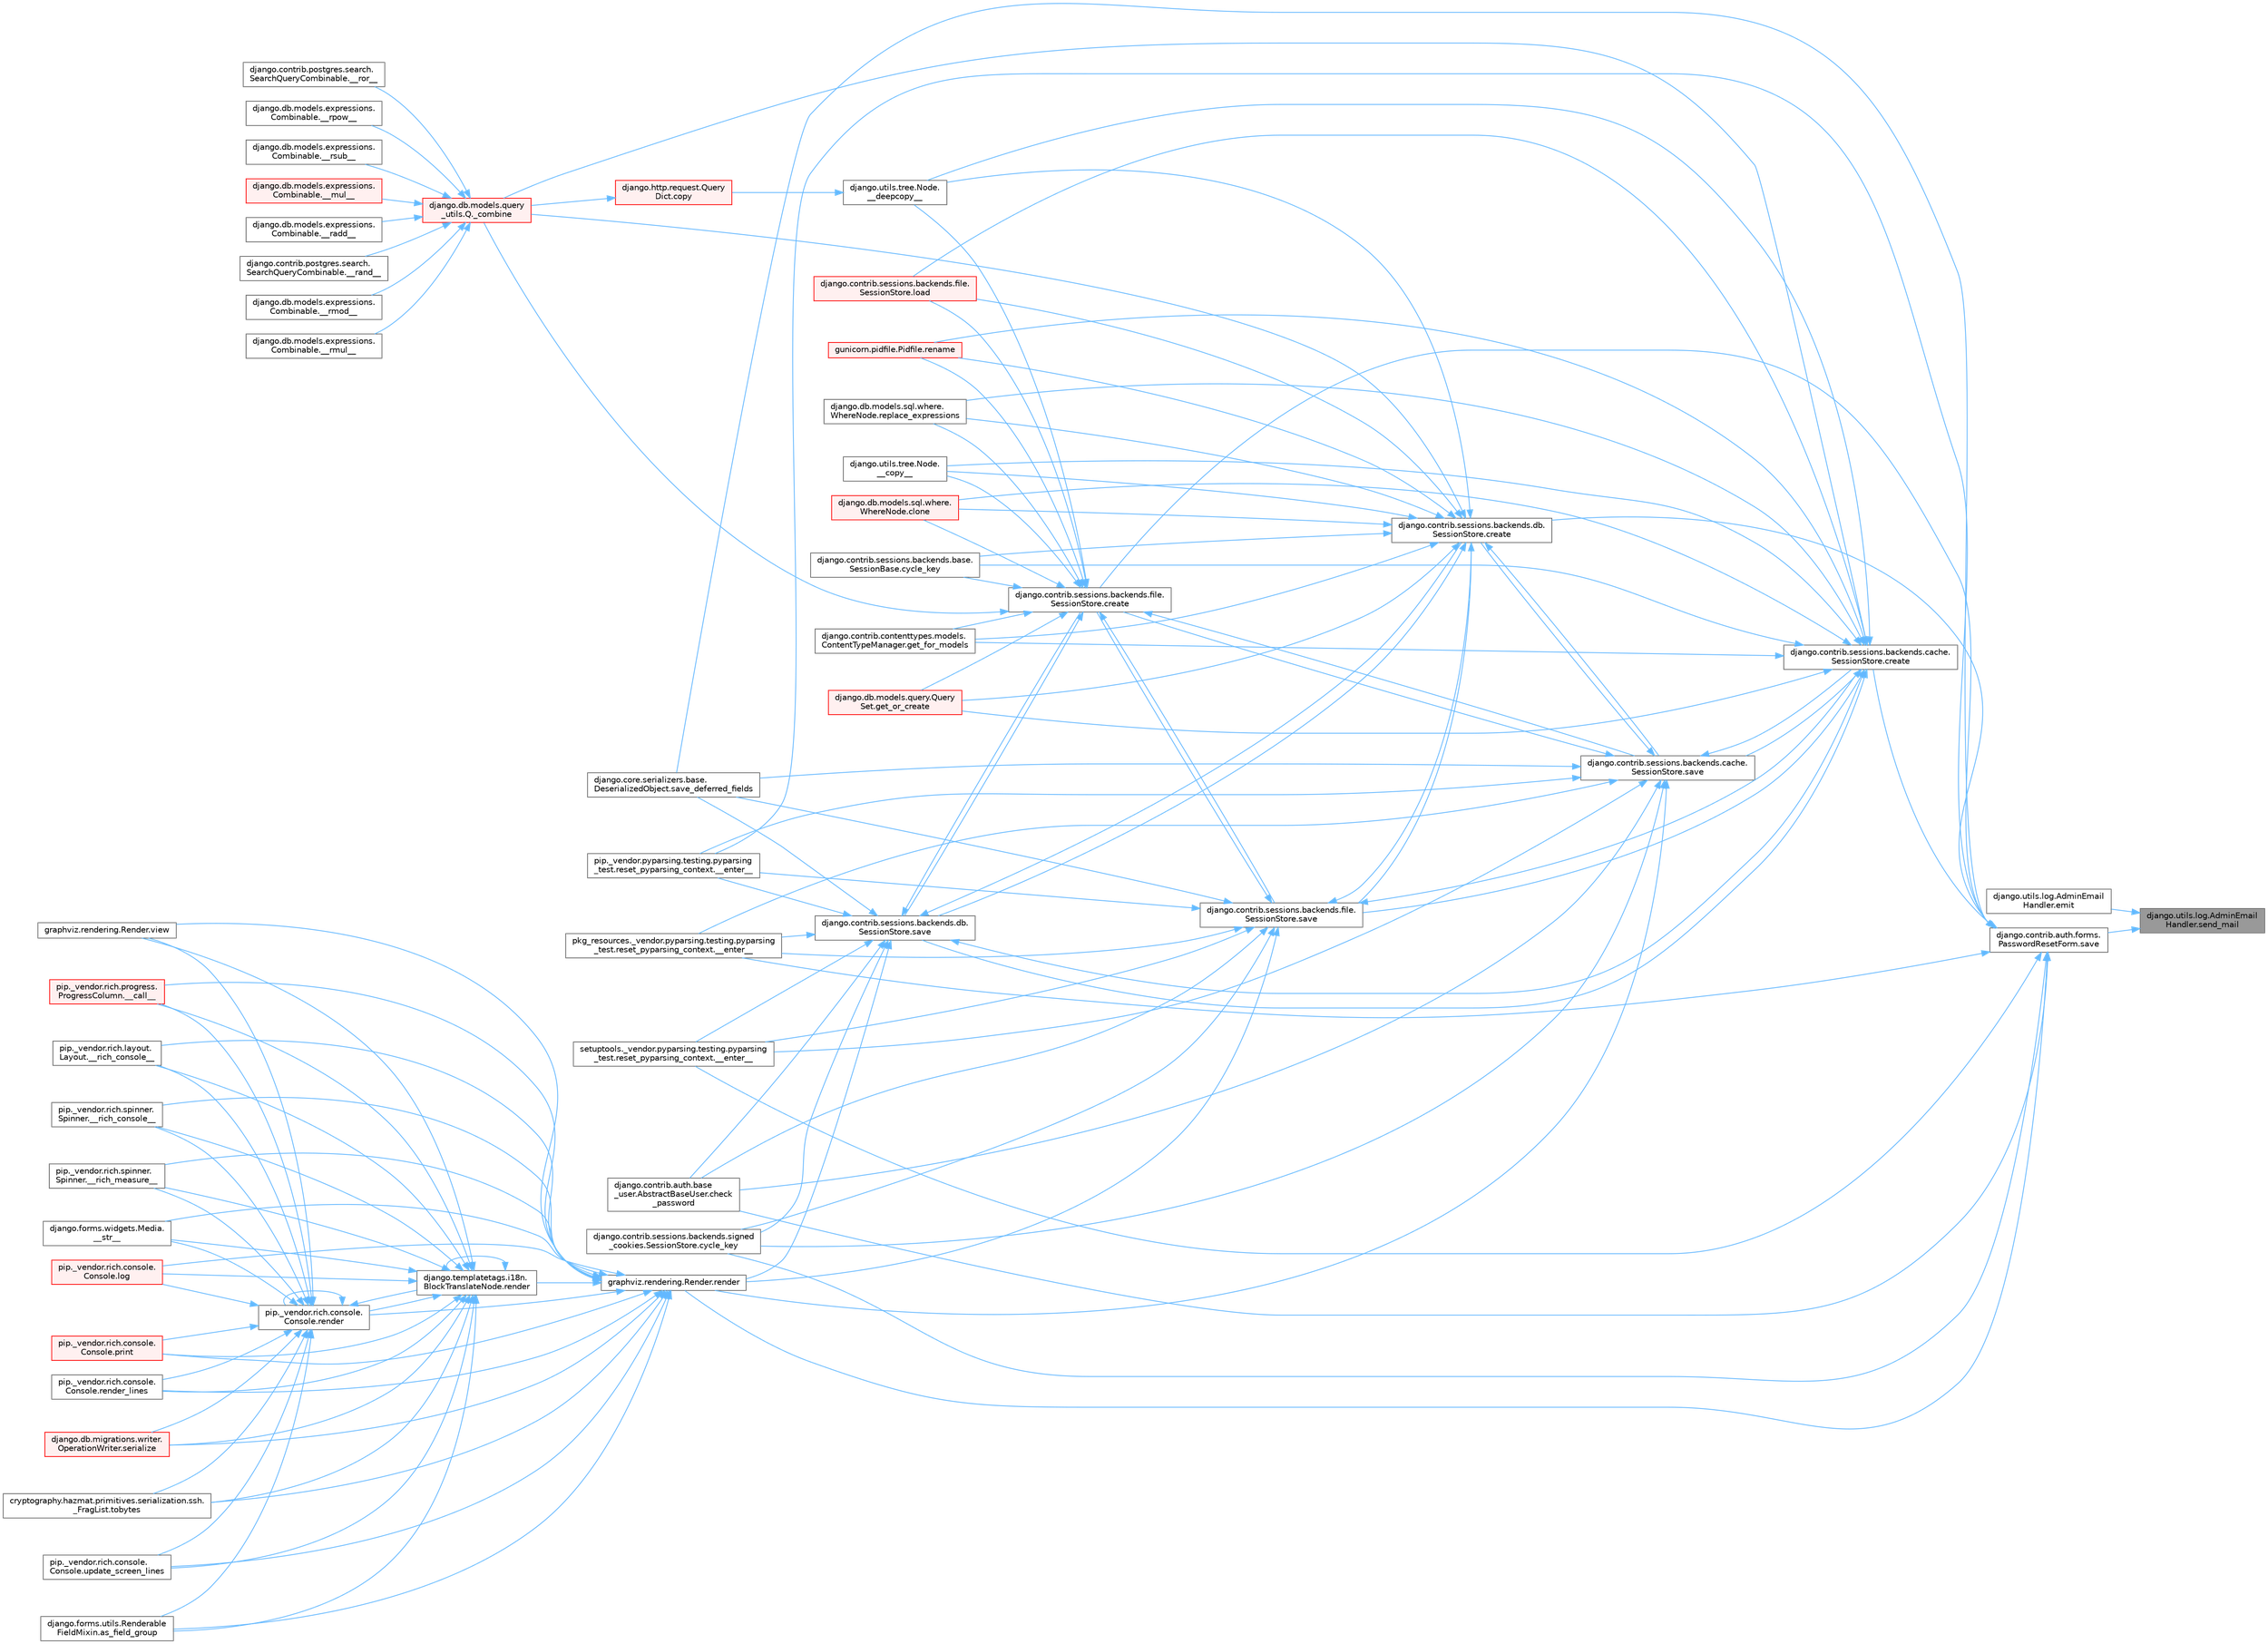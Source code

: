digraph "django.utils.log.AdminEmailHandler.send_mail"
{
 // LATEX_PDF_SIZE
  bgcolor="transparent";
  edge [fontname=Helvetica,fontsize=10,labelfontname=Helvetica,labelfontsize=10];
  node [fontname=Helvetica,fontsize=10,shape=box,height=0.2,width=0.4];
  rankdir="RL";
  Node1 [id="Node000001",label="django.utils.log.AdminEmail\lHandler.send_mail",height=0.2,width=0.4,color="gray40", fillcolor="grey60", style="filled", fontcolor="black",tooltip=" "];
  Node1 -> Node2 [id="edge1_Node000001_Node000002",dir="back",color="steelblue1",style="solid",tooltip=" "];
  Node2 [id="Node000002",label="django.utils.log.AdminEmail\lHandler.emit",height=0.2,width=0.4,color="grey40", fillcolor="white", style="filled",URL="$classdjango_1_1utils_1_1log_1_1_admin_email_handler.html#a11349fead71eaec84d4aff34a8deb666",tooltip=" "];
  Node1 -> Node3 [id="edge2_Node000001_Node000003",dir="back",color="steelblue1",style="solid",tooltip=" "];
  Node3 [id="Node000003",label="django.contrib.auth.forms.\lPasswordResetForm.save",height=0.2,width=0.4,color="grey40", fillcolor="white", style="filled",URL="$classdjango_1_1contrib_1_1auth_1_1forms_1_1_password_reset_form.html#a08fea86409996b9e4ceb5515c94c15be",tooltip=" "];
  Node3 -> Node4 [id="edge3_Node000003_Node000004",dir="back",color="steelblue1",style="solid",tooltip=" "];
  Node4 [id="Node000004",label="pip._vendor.pyparsing.testing.pyparsing\l_test.reset_pyparsing_context.__enter__",height=0.2,width=0.4,color="grey40", fillcolor="white", style="filled",URL="$classpip_1_1__vendor_1_1pyparsing_1_1testing_1_1pyparsing__test_1_1reset__pyparsing__context.html#a3d39d97a0d95a9b46c987e6dff52b7c0",tooltip=" "];
  Node3 -> Node5 [id="edge4_Node000003_Node000005",dir="back",color="steelblue1",style="solid",tooltip=" "];
  Node5 [id="Node000005",label="pkg_resources._vendor.pyparsing.testing.pyparsing\l_test.reset_pyparsing_context.__enter__",height=0.2,width=0.4,color="grey40", fillcolor="white", style="filled",URL="$classpkg__resources_1_1__vendor_1_1pyparsing_1_1testing_1_1pyparsing__test_1_1reset__pyparsing__context.html#a8d8360c033ccc7296fb9323a07cdeb25",tooltip=" "];
  Node3 -> Node6 [id="edge5_Node000003_Node000006",dir="back",color="steelblue1",style="solid",tooltip=" "];
  Node6 [id="Node000006",label="setuptools._vendor.pyparsing.testing.pyparsing\l_test.reset_pyparsing_context.__enter__",height=0.2,width=0.4,color="grey40", fillcolor="white", style="filled",URL="$classsetuptools_1_1__vendor_1_1pyparsing_1_1testing_1_1pyparsing__test_1_1reset__pyparsing__context.html#a436e2ea8355c86505c8cfdae81714c7c",tooltip=" "];
  Node3 -> Node7 [id="edge6_Node000003_Node000007",dir="back",color="steelblue1",style="solid",tooltip=" "];
  Node7 [id="Node000007",label="django.contrib.auth.base\l_user.AbstractBaseUser.check\l_password",height=0.2,width=0.4,color="grey40", fillcolor="white", style="filled",URL="$classdjango_1_1contrib_1_1auth_1_1base__user_1_1_abstract_base_user.html#aaa9bb7fa5353bc1917dbd7f87b63321a",tooltip=" "];
  Node3 -> Node8 [id="edge7_Node000003_Node000008",dir="back",color="steelblue1",style="solid",tooltip=" "];
  Node8 [id="Node000008",label="django.contrib.sessions.backends.cache.\lSessionStore.create",height=0.2,width=0.4,color="grey40", fillcolor="white", style="filled",URL="$classdjango_1_1contrib_1_1sessions_1_1backends_1_1cache_1_1_session_store.html#a38c9efbdb5115fd1820ae198b767c39c",tooltip=" "];
  Node8 -> Node9 [id="edge8_Node000008_Node000009",dir="back",color="steelblue1",style="solid",tooltip=" "];
  Node9 [id="Node000009",label="django.utils.tree.Node.\l__copy__",height=0.2,width=0.4,color="grey40", fillcolor="white", style="filled",URL="$classdjango_1_1utils_1_1tree_1_1_node.html#abae878f6b4500b8b241c23d8fac46e63",tooltip=" "];
  Node8 -> Node10 [id="edge9_Node000008_Node000010",dir="back",color="steelblue1",style="solid",tooltip=" "];
  Node10 [id="Node000010",label="django.utils.tree.Node.\l__deepcopy__",height=0.2,width=0.4,color="grey40", fillcolor="white", style="filled",URL="$classdjango_1_1utils_1_1tree_1_1_node.html#a38840c46ded3963808edbeec90765d6b",tooltip=" "];
  Node10 -> Node11 [id="edge10_Node000010_Node000011",dir="back",color="steelblue1",style="solid",tooltip=" "];
  Node11 [id="Node000011",label="django.http.request.Query\lDict.copy",height=0.2,width=0.4,color="red", fillcolor="#FFF0F0", style="filled",URL="$classdjango_1_1http_1_1request_1_1_query_dict.html#ada9e4956e62868c5587b9ffde7b358b5",tooltip=" "];
  Node11 -> Node153 [id="edge11_Node000011_Node000153",dir="back",color="steelblue1",style="solid",tooltip=" "];
  Node153 [id="Node000153",label="django.db.models.query\l_utils.Q._combine",height=0.2,width=0.4,color="red", fillcolor="#FFF0F0", style="filled",URL="$classdjango_1_1db_1_1models_1_1query__utils_1_1_q.html#ade621b98231b73615e1aa3a726560c55",tooltip=" "];
  Node153 -> Node154 [id="edge12_Node000153_Node000154",dir="back",color="steelblue1",style="solid",tooltip=" "];
  Node154 [id="Node000154",label="django.db.models.expressions.\lCombinable.__mul__",height=0.2,width=0.4,color="red", fillcolor="#FFF0F0", style="filled",URL="$classdjango_1_1db_1_1models_1_1expressions_1_1_combinable.html#a18670e03ec4b2fc0eafb0782602b72ec",tooltip=" "];
  Node153 -> Node158 [id="edge13_Node000153_Node000158",dir="back",color="steelblue1",style="solid",tooltip=" "];
  Node158 [id="Node000158",label="django.db.models.expressions.\lCombinable.__radd__",height=0.2,width=0.4,color="grey40", fillcolor="white", style="filled",URL="$classdjango_1_1db_1_1models_1_1expressions_1_1_combinable.html#a4872efab02abfbe2d20977469210ce25",tooltip=" "];
  Node153 -> Node159 [id="edge14_Node000153_Node000159",dir="back",color="steelblue1",style="solid",tooltip=" "];
  Node159 [id="Node000159",label="django.contrib.postgres.search.\lSearchQueryCombinable.__rand__",height=0.2,width=0.4,color="grey40", fillcolor="white", style="filled",URL="$classdjango_1_1contrib_1_1postgres_1_1search_1_1_search_query_combinable.html#a3d51899b7ac9564232b005aa65bec114",tooltip=" "];
  Node153 -> Node160 [id="edge15_Node000153_Node000160",dir="back",color="steelblue1",style="solid",tooltip=" "];
  Node160 [id="Node000160",label="django.db.models.expressions.\lCombinable.__rmod__",height=0.2,width=0.4,color="grey40", fillcolor="white", style="filled",URL="$classdjango_1_1db_1_1models_1_1expressions_1_1_combinable.html#ad32e5e96bab77dd57e3337a156c5de39",tooltip=" "];
  Node153 -> Node161 [id="edge16_Node000153_Node000161",dir="back",color="steelblue1",style="solid",tooltip=" "];
  Node161 [id="Node000161",label="django.db.models.expressions.\lCombinable.__rmul__",height=0.2,width=0.4,color="grey40", fillcolor="white", style="filled",URL="$classdjango_1_1db_1_1models_1_1expressions_1_1_combinable.html#adfde700eec6b9ea280e9fec3e202acab",tooltip=" "];
  Node153 -> Node162 [id="edge17_Node000153_Node000162",dir="back",color="steelblue1",style="solid",tooltip=" "];
  Node162 [id="Node000162",label="django.contrib.postgres.search.\lSearchQueryCombinable.__ror__",height=0.2,width=0.4,color="grey40", fillcolor="white", style="filled",URL="$classdjango_1_1contrib_1_1postgres_1_1search_1_1_search_query_combinable.html#ac5984f052629ae58cd73a90c852fe22c",tooltip=" "];
  Node153 -> Node163 [id="edge18_Node000153_Node000163",dir="back",color="steelblue1",style="solid",tooltip=" "];
  Node163 [id="Node000163",label="django.db.models.expressions.\lCombinable.__rpow__",height=0.2,width=0.4,color="grey40", fillcolor="white", style="filled",URL="$classdjango_1_1db_1_1models_1_1expressions_1_1_combinable.html#a1847c8db3c40340a723f6bf51ebadf89",tooltip=" "];
  Node153 -> Node164 [id="edge19_Node000153_Node000164",dir="back",color="steelblue1",style="solid",tooltip=" "];
  Node164 [id="Node000164",label="django.db.models.expressions.\lCombinable.__rsub__",height=0.2,width=0.4,color="grey40", fillcolor="white", style="filled",URL="$classdjango_1_1db_1_1models_1_1expressions_1_1_combinable.html#af906f43306d94cf530387eecce802a81",tooltip=" "];
  Node8 -> Node153 [id="edge20_Node000008_Node000153",dir="back",color="steelblue1",style="solid",tooltip=" "];
  Node8 -> Node301 [id="edge21_Node000008_Node000301",dir="back",color="steelblue1",style="solid",tooltip=" "];
  Node301 [id="Node000301",label="django.db.models.sql.where.\lWhereNode.clone",height=0.2,width=0.4,color="red", fillcolor="#FFF0F0", style="filled",URL="$classdjango_1_1db_1_1models_1_1sql_1_1where_1_1_where_node.html#a0faff63950b774ce4ad391ea1f6b6d2c",tooltip=" "];
  Node8 -> Node31 [id="edge22_Node000008_Node000031",dir="back",color="steelblue1",style="solid",tooltip=" "];
  Node31 [id="Node000031",label="django.contrib.sessions.backends.base.\lSessionBase.cycle_key",height=0.2,width=0.4,color="grey40", fillcolor="white", style="filled",URL="$classdjango_1_1contrib_1_1sessions_1_1backends_1_1base_1_1_session_base.html#a6955e9bebe4e5b7d463bccfcf9181016",tooltip=" "];
  Node8 -> Node335 [id="edge23_Node000008_Node000335",dir="back",color="steelblue1",style="solid",tooltip=" "];
  Node335 [id="Node000335",label="django.contrib.contenttypes.models.\lContentTypeManager.get_for_models",height=0.2,width=0.4,color="grey40", fillcolor="white", style="filled",URL="$classdjango_1_1contrib_1_1contenttypes_1_1models_1_1_content_type_manager.html#a541a2e215680799739b6f8c1b19ddda4",tooltip=" "];
  Node8 -> Node336 [id="edge24_Node000008_Node000336",dir="back",color="steelblue1",style="solid",tooltip=" "];
  Node336 [id="Node000336",label="django.db.models.query.Query\lSet.get_or_create",height=0.2,width=0.4,color="red", fillcolor="#FFF0F0", style="filled",URL="$classdjango_1_1db_1_1models_1_1query_1_1_query_set.html#a0f727927ec4d1b9f3087b831cc911c59",tooltip=" "];
  Node8 -> Node318 [id="edge25_Node000008_Node000318",dir="back",color="steelblue1",style="solid",tooltip=" "];
  Node318 [id="Node000318",label="django.contrib.sessions.backends.file.\lSessionStore.load",height=0.2,width=0.4,color="red", fillcolor="#FFF0F0", style="filled",URL="$classdjango_1_1contrib_1_1sessions_1_1backends_1_1file_1_1_session_store.html#a408fa63512306fbaa7bbb62742f0295f",tooltip=" "];
  Node8 -> Node338 [id="edge26_Node000008_Node000338",dir="back",color="steelblue1",style="solid",tooltip=" "];
  Node338 [id="Node000338",label="gunicorn.pidfile.Pidfile.rename",height=0.2,width=0.4,color="red", fillcolor="#FFF0F0", style="filled",URL="$classgunicorn_1_1pidfile_1_1_pidfile.html#af03623bf56b92f594700ba5e5f25bc76",tooltip=" "];
  Node8 -> Node340 [id="edge27_Node000008_Node000340",dir="back",color="steelblue1",style="solid",tooltip=" "];
  Node340 [id="Node000340",label="django.db.models.sql.where.\lWhereNode.replace_expressions",height=0.2,width=0.4,color="grey40", fillcolor="white", style="filled",URL="$classdjango_1_1db_1_1models_1_1sql_1_1where_1_1_where_node.html#a1cc3580a7f4a51605b52ae4a9653b3ac",tooltip=" "];
  Node8 -> Node341 [id="edge28_Node000008_Node000341",dir="back",color="steelblue1",style="solid",tooltip=" "];
  Node341 [id="Node000341",label="django.contrib.sessions.backends.cache.\lSessionStore.save",height=0.2,width=0.4,color="grey40", fillcolor="white", style="filled",URL="$classdjango_1_1contrib_1_1sessions_1_1backends_1_1cache_1_1_session_store.html#a67e81d959c24e3a84b1e755a9a861c53",tooltip=" "];
  Node341 -> Node4 [id="edge29_Node000341_Node000004",dir="back",color="steelblue1",style="solid",tooltip=" "];
  Node341 -> Node5 [id="edge30_Node000341_Node000005",dir="back",color="steelblue1",style="solid",tooltip=" "];
  Node341 -> Node6 [id="edge31_Node000341_Node000006",dir="back",color="steelblue1",style="solid",tooltip=" "];
  Node341 -> Node7 [id="edge32_Node000341_Node000007",dir="back",color="steelblue1",style="solid",tooltip=" "];
  Node341 -> Node8 [id="edge33_Node000341_Node000008",dir="back",color="steelblue1",style="solid",tooltip=" "];
  Node341 -> Node300 [id="edge34_Node000341_Node000300",dir="back",color="steelblue1",style="solid",tooltip=" "];
  Node300 [id="Node000300",label="django.contrib.sessions.backends.db.\lSessionStore.create",height=0.2,width=0.4,color="grey40", fillcolor="white", style="filled",URL="$classdjango_1_1contrib_1_1sessions_1_1backends_1_1db_1_1_session_store.html#a4a98c0168c61e75be58e279660aa6ce4",tooltip=" "];
  Node300 -> Node9 [id="edge35_Node000300_Node000009",dir="back",color="steelblue1",style="solid",tooltip=" "];
  Node300 -> Node10 [id="edge36_Node000300_Node000010",dir="back",color="steelblue1",style="solid",tooltip=" "];
  Node300 -> Node153 [id="edge37_Node000300_Node000153",dir="back",color="steelblue1",style="solid",tooltip=" "];
  Node300 -> Node301 [id="edge38_Node000300_Node000301",dir="back",color="steelblue1",style="solid",tooltip=" "];
  Node300 -> Node31 [id="edge39_Node000300_Node000031",dir="back",color="steelblue1",style="solid",tooltip=" "];
  Node300 -> Node335 [id="edge40_Node000300_Node000335",dir="back",color="steelblue1",style="solid",tooltip=" "];
  Node300 -> Node336 [id="edge41_Node000300_Node000336",dir="back",color="steelblue1",style="solid",tooltip=" "];
  Node300 -> Node318 [id="edge42_Node000300_Node000318",dir="back",color="steelblue1",style="solid",tooltip=" "];
  Node300 -> Node338 [id="edge43_Node000300_Node000338",dir="back",color="steelblue1",style="solid",tooltip=" "];
  Node300 -> Node340 [id="edge44_Node000300_Node000340",dir="back",color="steelblue1",style="solid",tooltip=" "];
  Node300 -> Node341 [id="edge45_Node000300_Node000341",dir="back",color="steelblue1",style="solid",tooltip=" "];
  Node300 -> Node299 [id="edge46_Node000300_Node000299",dir="back",color="steelblue1",style="solid",tooltip=" "];
  Node299 [id="Node000299",label="django.contrib.sessions.backends.db.\lSessionStore.save",height=0.2,width=0.4,color="grey40", fillcolor="white", style="filled",URL="$classdjango_1_1contrib_1_1sessions_1_1backends_1_1db_1_1_session_store.html#a68a6b4f159bd3dc969ec80b34c1622af",tooltip=" "];
  Node299 -> Node4 [id="edge47_Node000299_Node000004",dir="back",color="steelblue1",style="solid",tooltip=" "];
  Node299 -> Node5 [id="edge48_Node000299_Node000005",dir="back",color="steelblue1",style="solid",tooltip=" "];
  Node299 -> Node6 [id="edge49_Node000299_Node000006",dir="back",color="steelblue1",style="solid",tooltip=" "];
  Node299 -> Node7 [id="edge50_Node000299_Node000007",dir="back",color="steelblue1",style="solid",tooltip=" "];
  Node299 -> Node8 [id="edge51_Node000299_Node000008",dir="back",color="steelblue1",style="solid",tooltip=" "];
  Node299 -> Node300 [id="edge52_Node000299_Node000300",dir="back",color="steelblue1",style="solid",tooltip=" "];
  Node299 -> Node334 [id="edge53_Node000299_Node000334",dir="back",color="steelblue1",style="solid",tooltip=" "];
  Node334 [id="Node000334",label="django.contrib.sessions.backends.file.\lSessionStore.create",height=0.2,width=0.4,color="grey40", fillcolor="white", style="filled",URL="$classdjango_1_1contrib_1_1sessions_1_1backends_1_1file_1_1_session_store.html#a6624db6a37dfff490f837047e0a60dda",tooltip=" "];
  Node334 -> Node9 [id="edge54_Node000334_Node000009",dir="back",color="steelblue1",style="solid",tooltip=" "];
  Node334 -> Node10 [id="edge55_Node000334_Node000010",dir="back",color="steelblue1",style="solid",tooltip=" "];
  Node334 -> Node153 [id="edge56_Node000334_Node000153",dir="back",color="steelblue1",style="solid",tooltip=" "];
  Node334 -> Node301 [id="edge57_Node000334_Node000301",dir="back",color="steelblue1",style="solid",tooltip=" "];
  Node334 -> Node31 [id="edge58_Node000334_Node000031",dir="back",color="steelblue1",style="solid",tooltip=" "];
  Node334 -> Node335 [id="edge59_Node000334_Node000335",dir="back",color="steelblue1",style="solid",tooltip=" "];
  Node334 -> Node336 [id="edge60_Node000334_Node000336",dir="back",color="steelblue1",style="solid",tooltip=" "];
  Node334 -> Node318 [id="edge61_Node000334_Node000318",dir="back",color="steelblue1",style="solid",tooltip=" "];
  Node334 -> Node338 [id="edge62_Node000334_Node000338",dir="back",color="steelblue1",style="solid",tooltip=" "];
  Node334 -> Node340 [id="edge63_Node000334_Node000340",dir="back",color="steelblue1",style="solid",tooltip=" "];
  Node334 -> Node341 [id="edge64_Node000334_Node000341",dir="back",color="steelblue1",style="solid",tooltip=" "];
  Node334 -> Node299 [id="edge65_Node000334_Node000299",dir="back",color="steelblue1",style="solid",tooltip=" "];
  Node334 -> Node1129 [id="edge66_Node000334_Node001129",dir="back",color="steelblue1",style="solid",tooltip=" "];
  Node1129 [id="Node001129",label="django.contrib.sessions.backends.file.\lSessionStore.save",height=0.2,width=0.4,color="grey40", fillcolor="white", style="filled",URL="$classdjango_1_1contrib_1_1sessions_1_1backends_1_1file_1_1_session_store.html#af170f9c112376eb1627509287bf9620f",tooltip=" "];
  Node1129 -> Node4 [id="edge67_Node001129_Node000004",dir="back",color="steelblue1",style="solid",tooltip=" "];
  Node1129 -> Node5 [id="edge68_Node001129_Node000005",dir="back",color="steelblue1",style="solid",tooltip=" "];
  Node1129 -> Node6 [id="edge69_Node001129_Node000006",dir="back",color="steelblue1",style="solid",tooltip=" "];
  Node1129 -> Node7 [id="edge70_Node001129_Node000007",dir="back",color="steelblue1",style="solid",tooltip=" "];
  Node1129 -> Node8 [id="edge71_Node001129_Node000008",dir="back",color="steelblue1",style="solid",tooltip=" "];
  Node1129 -> Node300 [id="edge72_Node001129_Node000300",dir="back",color="steelblue1",style="solid",tooltip=" "];
  Node1129 -> Node334 [id="edge73_Node001129_Node000334",dir="back",color="steelblue1",style="solid",tooltip=" "];
  Node1129 -> Node342 [id="edge74_Node001129_Node000342",dir="back",color="steelblue1",style="solid",tooltip=" "];
  Node342 [id="Node000342",label="django.contrib.sessions.backends.signed\l_cookies.SessionStore.cycle_key",height=0.2,width=0.4,color="grey40", fillcolor="white", style="filled",URL="$classdjango_1_1contrib_1_1sessions_1_1backends_1_1signed__cookies_1_1_session_store.html#abf8e71313b847459c30f19e691c25a93",tooltip=" "];
  Node1129 -> Node343 [id="edge75_Node001129_Node000343",dir="back",color="steelblue1",style="solid",tooltip=" "];
  Node343 [id="Node000343",label="graphviz.rendering.Render.render",height=0.2,width=0.4,color="grey40", fillcolor="white", style="filled",URL="$classgraphviz_1_1rendering_1_1_render.html#a0249d6538d64a6b59b1bed64d4636456",tooltip=" "];
  Node343 -> Node344 [id="edge76_Node000343_Node000344",dir="back",color="steelblue1",style="solid",tooltip=" "];
  Node344 [id="Node000344",label="pip._vendor.rich.progress.\lProgressColumn.__call__",height=0.2,width=0.4,color="red", fillcolor="#FFF0F0", style="filled",URL="$classpip_1_1__vendor_1_1rich_1_1progress_1_1_progress_column.html#ae0c399be74222f949edb0fa5324cf6ea",tooltip=" "];
  Node343 -> Node345 [id="edge77_Node000343_Node000345",dir="back",color="steelblue1",style="solid",tooltip=" "];
  Node345 [id="Node000345",label="pip._vendor.rich.layout.\lLayout.__rich_console__",height=0.2,width=0.4,color="grey40", fillcolor="white", style="filled",URL="$classpip_1_1__vendor_1_1rich_1_1layout_1_1_layout.html#ac39cb3d17d2b0324ee1b0dada41a3ebd",tooltip=" "];
  Node343 -> Node346 [id="edge78_Node000343_Node000346",dir="back",color="steelblue1",style="solid",tooltip=" "];
  Node346 [id="Node000346",label="pip._vendor.rich.spinner.\lSpinner.__rich_console__",height=0.2,width=0.4,color="grey40", fillcolor="white", style="filled",URL="$classpip_1_1__vendor_1_1rich_1_1spinner_1_1_spinner.html#a6883d8dced19ac48d4dfc74f776357fd",tooltip=" "];
  Node343 -> Node347 [id="edge79_Node000343_Node000347",dir="back",color="steelblue1",style="solid",tooltip=" "];
  Node347 [id="Node000347",label="pip._vendor.rich.spinner.\lSpinner.__rich_measure__",height=0.2,width=0.4,color="grey40", fillcolor="white", style="filled",URL="$classpip_1_1__vendor_1_1rich_1_1spinner_1_1_spinner.html#a89745682c823c44a31bae8e8d07869f5",tooltip=" "];
  Node343 -> Node348 [id="edge80_Node000343_Node000348",dir="back",color="steelblue1",style="solid",tooltip=" "];
  Node348 [id="Node000348",label="django.forms.widgets.Media.\l__str__",height=0.2,width=0.4,color="grey40", fillcolor="white", style="filled",URL="$classdjango_1_1forms_1_1widgets_1_1_media.html#ae1651710548a7d9f14f036d035012d21",tooltip=" "];
  Node343 -> Node349 [id="edge81_Node000343_Node000349",dir="back",color="steelblue1",style="solid",tooltip=" "];
  Node349 [id="Node000349",label="django.forms.utils.Renderable\lFieldMixin.as_field_group",height=0.2,width=0.4,color="grey40", fillcolor="white", style="filled",URL="$classdjango_1_1forms_1_1utils_1_1_renderable_field_mixin.html#a1e9a1b4f790ea694431554267fd5d74c",tooltip=" "];
  Node343 -> Node350 [id="edge82_Node000343_Node000350",dir="back",color="steelblue1",style="solid",tooltip=" "];
  Node350 [id="Node000350",label="pip._vendor.rich.console.\lConsole.log",height=0.2,width=0.4,color="red", fillcolor="#FFF0F0", style="filled",URL="$classpip_1_1__vendor_1_1rich_1_1console_1_1_console.html#af9c77e39f9413fc2b134c60cfa23b0f1",tooltip=" "];
  Node343 -> Node473 [id="edge83_Node000343_Node000473",dir="back",color="steelblue1",style="solid",tooltip=" "];
  Node473 [id="Node000473",label="pip._vendor.rich.console.\lConsole.print",height=0.2,width=0.4,color="red", fillcolor="#FFF0F0", style="filled",URL="$classpip_1_1__vendor_1_1rich_1_1console_1_1_console.html#af954370cdbb49236b597f2c11064549d",tooltip=" "];
  Node343 -> Node863 [id="edge84_Node000343_Node000863",dir="back",color="steelblue1",style="solid",tooltip=" "];
  Node863 [id="Node000863",label="django.templatetags.i18n.\lBlockTranslateNode.render",height=0.2,width=0.4,color="grey40", fillcolor="white", style="filled",URL="$classdjango_1_1templatetags_1_1i18n_1_1_block_translate_node.html#aaf05bebfd02c1c4b676387ada0357832",tooltip=" "];
  Node863 -> Node344 [id="edge85_Node000863_Node000344",dir="back",color="steelblue1",style="solid",tooltip=" "];
  Node863 -> Node345 [id="edge86_Node000863_Node000345",dir="back",color="steelblue1",style="solid",tooltip=" "];
  Node863 -> Node346 [id="edge87_Node000863_Node000346",dir="back",color="steelblue1",style="solid",tooltip=" "];
  Node863 -> Node347 [id="edge88_Node000863_Node000347",dir="back",color="steelblue1",style="solid",tooltip=" "];
  Node863 -> Node348 [id="edge89_Node000863_Node000348",dir="back",color="steelblue1",style="solid",tooltip=" "];
  Node863 -> Node349 [id="edge90_Node000863_Node000349",dir="back",color="steelblue1",style="solid",tooltip=" "];
  Node863 -> Node350 [id="edge91_Node000863_Node000350",dir="back",color="steelblue1",style="solid",tooltip=" "];
  Node863 -> Node473 [id="edge92_Node000863_Node000473",dir="back",color="steelblue1",style="solid",tooltip=" "];
  Node863 -> Node863 [id="edge93_Node000863_Node000863",dir="back",color="steelblue1",style="solid",tooltip=" "];
  Node863 -> Node864 [id="edge94_Node000863_Node000864",dir="back",color="steelblue1",style="solid",tooltip=" "];
  Node864 [id="Node000864",label="pip._vendor.rich.console.\lConsole.render",height=0.2,width=0.4,color="grey40", fillcolor="white", style="filled",URL="$classpip_1_1__vendor_1_1rich_1_1console_1_1_console.html#a9551b8254c573105adde80622393a938",tooltip=" "];
  Node864 -> Node344 [id="edge95_Node000864_Node000344",dir="back",color="steelblue1",style="solid",tooltip=" "];
  Node864 -> Node345 [id="edge96_Node000864_Node000345",dir="back",color="steelblue1",style="solid",tooltip=" "];
  Node864 -> Node346 [id="edge97_Node000864_Node000346",dir="back",color="steelblue1",style="solid",tooltip=" "];
  Node864 -> Node347 [id="edge98_Node000864_Node000347",dir="back",color="steelblue1",style="solid",tooltip=" "];
  Node864 -> Node348 [id="edge99_Node000864_Node000348",dir="back",color="steelblue1",style="solid",tooltip=" "];
  Node864 -> Node349 [id="edge100_Node000864_Node000349",dir="back",color="steelblue1",style="solid",tooltip=" "];
  Node864 -> Node350 [id="edge101_Node000864_Node000350",dir="back",color="steelblue1",style="solid",tooltip=" "];
  Node864 -> Node473 [id="edge102_Node000864_Node000473",dir="back",color="steelblue1",style="solid",tooltip=" "];
  Node864 -> Node863 [id="edge103_Node000864_Node000863",dir="back",color="steelblue1",style="solid",tooltip=" "];
  Node864 -> Node864 [id="edge104_Node000864_Node000864",dir="back",color="steelblue1",style="solid",tooltip=" "];
  Node864 -> Node865 [id="edge105_Node000864_Node000865",dir="back",color="steelblue1",style="solid",tooltip=" "];
  Node865 [id="Node000865",label="pip._vendor.rich.console.\lConsole.render_lines",height=0.2,width=0.4,color="grey40", fillcolor="white", style="filled",URL="$classpip_1_1__vendor_1_1rich_1_1console_1_1_console.html#a5818808a49db20c5bee6986425f96f14",tooltip=" "];
  Node864 -> Node866 [id="edge106_Node000864_Node000866",dir="back",color="steelblue1",style="solid",tooltip=" "];
  Node866 [id="Node000866",label="django.db.migrations.writer.\lOperationWriter.serialize",height=0.2,width=0.4,color="red", fillcolor="#FFF0F0", style="filled",URL="$classdjango_1_1db_1_1migrations_1_1writer_1_1_operation_writer.html#a866e8d13e1c54a35d74e9a6b0383b2f8",tooltip=" "];
  Node864 -> Node1209 [id="edge107_Node000864_Node001209",dir="back",color="steelblue1",style="solid",tooltip=" "];
  Node1209 [id="Node001209",label="cryptography.hazmat.primitives.serialization.ssh.\l_FragList.tobytes",height=0.2,width=0.4,color="grey40", fillcolor="white", style="filled",URL="$classcryptography_1_1hazmat_1_1primitives_1_1serialization_1_1ssh_1_1___frag_list.html#a195dd4e7c741624829a13af53fa3de38",tooltip=" "];
  Node864 -> Node1210 [id="edge108_Node000864_Node001210",dir="back",color="steelblue1",style="solid",tooltip=" "];
  Node1210 [id="Node001210",label="pip._vendor.rich.console.\lConsole.update_screen_lines",height=0.2,width=0.4,color="grey40", fillcolor="white", style="filled",URL="$classpip_1_1__vendor_1_1rich_1_1console_1_1_console.html#a21cfe5af86ec7533f23d45fe2969817e",tooltip=" "];
  Node864 -> Node1211 [id="edge109_Node000864_Node001211",dir="back",color="steelblue1",style="solid",tooltip=" "];
  Node1211 [id="Node001211",label="graphviz.rendering.Render.view",height=0.2,width=0.4,color="grey40", fillcolor="white", style="filled",URL="$classgraphviz_1_1rendering_1_1_render.html#a53169c422996b9a7e92b5580c13914e2",tooltip=" "];
  Node863 -> Node865 [id="edge110_Node000863_Node000865",dir="back",color="steelblue1",style="solid",tooltip=" "];
  Node863 -> Node866 [id="edge111_Node000863_Node000866",dir="back",color="steelblue1",style="solid",tooltip=" "];
  Node863 -> Node1209 [id="edge112_Node000863_Node001209",dir="back",color="steelblue1",style="solid",tooltip=" "];
  Node863 -> Node1210 [id="edge113_Node000863_Node001210",dir="back",color="steelblue1",style="solid",tooltip=" "];
  Node863 -> Node1211 [id="edge114_Node000863_Node001211",dir="back",color="steelblue1",style="solid",tooltip=" "];
  Node343 -> Node864 [id="edge115_Node000343_Node000864",dir="back",color="steelblue1",style="solid",tooltip=" "];
  Node343 -> Node865 [id="edge116_Node000343_Node000865",dir="back",color="steelblue1",style="solid",tooltip=" "];
  Node343 -> Node866 [id="edge117_Node000343_Node000866",dir="back",color="steelblue1",style="solid",tooltip=" "];
  Node343 -> Node1209 [id="edge118_Node000343_Node001209",dir="back",color="steelblue1",style="solid",tooltip=" "];
  Node343 -> Node1210 [id="edge119_Node000343_Node001210",dir="back",color="steelblue1",style="solid",tooltip=" "];
  Node343 -> Node1211 [id="edge120_Node000343_Node001211",dir="back",color="steelblue1",style="solid",tooltip=" "];
  Node1129 -> Node703 [id="edge121_Node001129_Node000703",dir="back",color="steelblue1",style="solid",tooltip=" "];
  Node703 [id="Node000703",label="django.core.serializers.base.\lDeserializedObject.save_deferred_fields",height=0.2,width=0.4,color="grey40", fillcolor="white", style="filled",URL="$classdjango_1_1core_1_1serializers_1_1base_1_1_deserialized_object.html#a2fd4269d14e2f58fda59335c79a582f5",tooltip=" "];
  Node299 -> Node342 [id="edge122_Node000299_Node000342",dir="back",color="steelblue1",style="solid",tooltip=" "];
  Node299 -> Node343 [id="edge123_Node000299_Node000343",dir="back",color="steelblue1",style="solid",tooltip=" "];
  Node299 -> Node703 [id="edge124_Node000299_Node000703",dir="back",color="steelblue1",style="solid",tooltip=" "];
  Node300 -> Node1129 [id="edge125_Node000300_Node001129",dir="back",color="steelblue1",style="solid",tooltip=" "];
  Node341 -> Node334 [id="edge126_Node000341_Node000334",dir="back",color="steelblue1",style="solid",tooltip=" "];
  Node341 -> Node342 [id="edge127_Node000341_Node000342",dir="back",color="steelblue1",style="solid",tooltip=" "];
  Node341 -> Node343 [id="edge128_Node000341_Node000343",dir="back",color="steelblue1",style="solid",tooltip=" "];
  Node341 -> Node703 [id="edge129_Node000341_Node000703",dir="back",color="steelblue1",style="solid",tooltip=" "];
  Node8 -> Node299 [id="edge130_Node000008_Node000299",dir="back",color="steelblue1",style="solid",tooltip=" "];
  Node8 -> Node1129 [id="edge131_Node000008_Node001129",dir="back",color="steelblue1",style="solid",tooltip=" "];
  Node3 -> Node300 [id="edge132_Node000003_Node000300",dir="back",color="steelblue1",style="solid",tooltip=" "];
  Node3 -> Node334 [id="edge133_Node000003_Node000334",dir="back",color="steelblue1",style="solid",tooltip=" "];
  Node3 -> Node342 [id="edge134_Node000003_Node000342",dir="back",color="steelblue1",style="solid",tooltip=" "];
  Node3 -> Node343 [id="edge135_Node000003_Node000343",dir="back",color="steelblue1",style="solid",tooltip=" "];
  Node3 -> Node703 [id="edge136_Node000003_Node000703",dir="back",color="steelblue1",style="solid",tooltip=" "];
}
